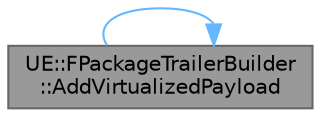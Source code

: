 digraph "UE::FPackageTrailerBuilder::AddVirtualizedPayload"
{
 // INTERACTIVE_SVG=YES
 // LATEX_PDF_SIZE
  bgcolor="transparent";
  edge [fontname=Helvetica,fontsize=10,labelfontname=Helvetica,labelfontsize=10];
  node [fontname=Helvetica,fontsize=10,shape=box,height=0.2,width=0.4];
  rankdir="LR";
  Node1 [id="Node000001",label="UE::FPackageTrailerBuilder\l::AddVirtualizedPayload",height=0.2,width=0.4,color="gray40", fillcolor="grey60", style="filled", fontcolor="black",tooltip="Adds an already virtualized payload to the builder to be written to the trailer."];
  Node1 -> Node1 [id="edge1_Node000001_Node000001",color="steelblue1",style="solid",tooltip=" "];
}
